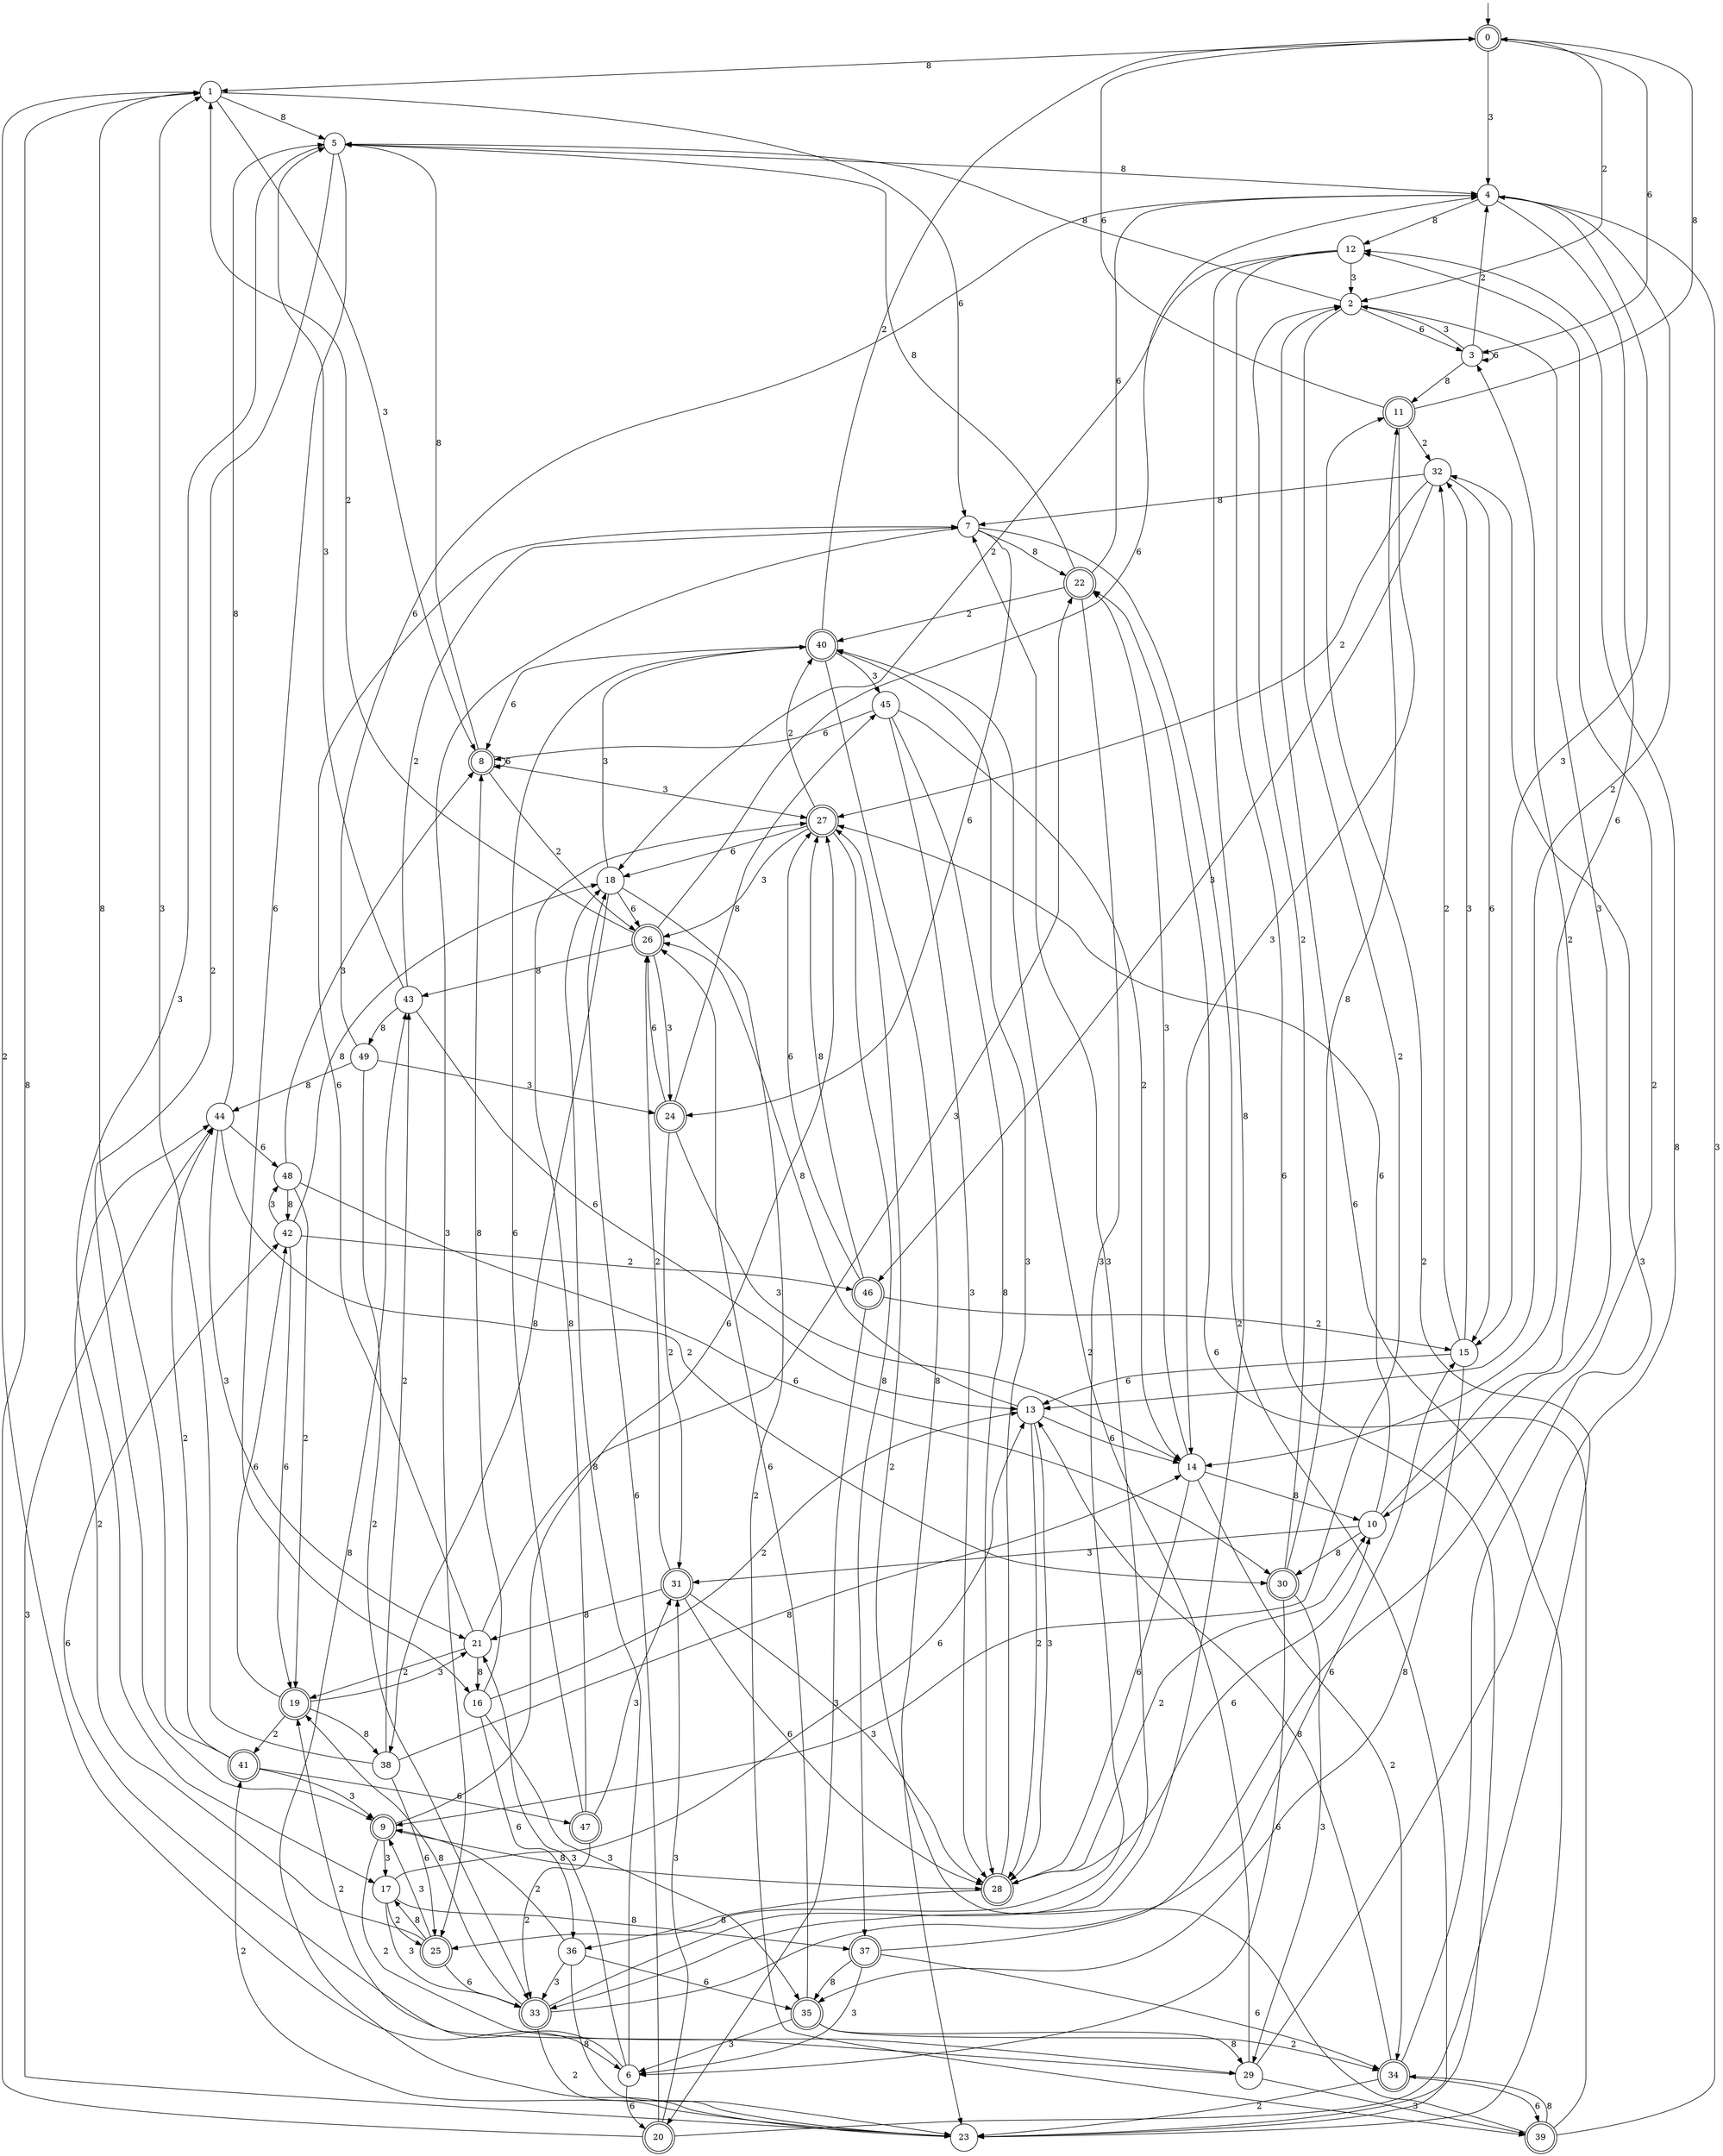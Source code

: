 digraph g {

	s0 [shape="doublecircle" label="0"];
	s1 [shape="circle" label="1"];
	s2 [shape="circle" label="2"];
	s3 [shape="circle" label="3"];
	s4 [shape="circle" label="4"];
	s5 [shape="circle" label="5"];
	s6 [shape="circle" label="6"];
	s7 [shape="circle" label="7"];
	s8 [shape="doublecircle" label="8"];
	s9 [shape="doublecircle" label="9"];
	s10 [shape="circle" label="10"];
	s11 [shape="doublecircle" label="11"];
	s12 [shape="circle" label="12"];
	s13 [shape="circle" label="13"];
	s14 [shape="circle" label="14"];
	s15 [shape="circle" label="15"];
	s16 [shape="circle" label="16"];
	s17 [shape="circle" label="17"];
	s18 [shape="circle" label="18"];
	s19 [shape="doublecircle" label="19"];
	s20 [shape="doublecircle" label="20"];
	s21 [shape="circle" label="21"];
	s22 [shape="doublecircle" label="22"];
	s23 [shape="circle" label="23"];
	s24 [shape="doublecircle" label="24"];
	s25 [shape="doublecircle" label="25"];
	s26 [shape="doublecircle" label="26"];
	s27 [shape="doublecircle" label="27"];
	s28 [shape="doublecircle" label="28"];
	s29 [shape="circle" label="29"];
	s30 [shape="doublecircle" label="30"];
	s31 [shape="doublecircle" label="31"];
	s32 [shape="circle" label="32"];
	s33 [shape="doublecircle" label="33"];
	s34 [shape="doublecircle" label="34"];
	s35 [shape="doublecircle" label="35"];
	s36 [shape="circle" label="36"];
	s37 [shape="doublecircle" label="37"];
	s38 [shape="circle" label="38"];
	s39 [shape="doublecircle" label="39"];
	s40 [shape="doublecircle" label="40"];
	s41 [shape="doublecircle" label="41"];
	s42 [shape="circle" label="42"];
	s43 [shape="circle" label="43"];
	s44 [shape="circle" label="44"];
	s45 [shape="circle" label="45"];
	s46 [shape="doublecircle" label="46"];
	s47 [shape="doublecircle" label="47"];
	s48 [shape="circle" label="48"];
	s49 [shape="circle" label="49"];
	s0 -> s1 [label="8"];
	s0 -> s2 [label="2"];
	s0 -> s3 [label="6"];
	s0 -> s4 [label="3"];
	s1 -> s5 [label="8"];
	s1 -> s6 [label="2"];
	s1 -> s7 [label="6"];
	s1 -> s8 [label="3"];
	s2 -> s5 [label="8"];
	s2 -> s9 [label="2"];
	s2 -> s3 [label="6"];
	s2 -> s10 [label="3"];
	s3 -> s11 [label="8"];
	s3 -> s4 [label="2"];
	s3 -> s3 [label="6"];
	s3 -> s2 [label="3"];
	s4 -> s12 [label="8"];
	s4 -> s13 [label="2"];
	s4 -> s14 [label="6"];
	s4 -> s15 [label="3"];
	s5 -> s4 [label="8"];
	s5 -> s9 [label="2"];
	s5 -> s16 [label="6"];
	s5 -> s17 [label="3"];
	s6 -> s18 [label="8"];
	s6 -> s19 [label="2"];
	s6 -> s20 [label="6"];
	s6 -> s21 [label="3"];
	s7 -> s22 [label="8"];
	s7 -> s23 [label="2"];
	s7 -> s24 [label="6"];
	s7 -> s25 [label="3"];
	s8 -> s5 [label="8"];
	s8 -> s26 [label="2"];
	s8 -> s8 [label="6"];
	s8 -> s27 [label="3"];
	s9 -> s28 [label="8"];
	s9 -> s29 [label="2"];
	s9 -> s27 [label="6"];
	s9 -> s17 [label="3"];
	s10 -> s30 [label="8"];
	s10 -> s3 [label="2"];
	s10 -> s27 [label="6"];
	s10 -> s31 [label="3"];
	s11 -> s0 [label="8"];
	s11 -> s32 [label="2"];
	s11 -> s0 [label="6"];
	s11 -> s14 [label="3"];
	s12 -> s33 [label="8"];
	s12 -> s18 [label="2"];
	s12 -> s23 [label="6"];
	s12 -> s2 [label="3"];
	s13 -> s26 [label="8"];
	s13 -> s28 [label="2"];
	s13 -> s14 [label="6"];
	s13 -> s28 [label="3"];
	s14 -> s10 [label="8"];
	s14 -> s34 [label="2"];
	s14 -> s28 [label="6"];
	s14 -> s22 [label="3"];
	s15 -> s35 [label="8"];
	s15 -> s32 [label="2"];
	s15 -> s13 [label="6"];
	s15 -> s32 [label="3"];
	s16 -> s8 [label="8"];
	s16 -> s13 [label="2"];
	s16 -> s36 [label="6"];
	s16 -> s35 [label="3"];
	s17 -> s37 [label="8"];
	s17 -> s25 [label="2"];
	s17 -> s13 [label="6"];
	s17 -> s33 [label="3"];
	s18 -> s38 [label="8"];
	s18 -> s39 [label="2"];
	s18 -> s26 [label="6"];
	s18 -> s40 [label="3"];
	s19 -> s38 [label="8"];
	s19 -> s41 [label="2"];
	s19 -> s42 [label="6"];
	s19 -> s21 [label="3"];
	s20 -> s1 [label="8"];
	s20 -> s11 [label="2"];
	s20 -> s18 [label="6"];
	s20 -> s31 [label="3"];
	s21 -> s16 [label="8"];
	s21 -> s19 [label="2"];
	s21 -> s7 [label="6"];
	s21 -> s22 [label="3"];
	s22 -> s5 [label="8"];
	s22 -> s40 [label="2"];
	s22 -> s4 [label="6"];
	s22 -> s25 [label="3"];
	s23 -> s43 [label="8"];
	s23 -> s41 [label="2"];
	s23 -> s2 [label="6"];
	s23 -> s44 [label="3"];
	s24 -> s45 [label="8"];
	s24 -> s31 [label="2"];
	s24 -> s26 [label="6"];
	s24 -> s14 [label="3"];
	s25 -> s17 [label="8"];
	s25 -> s44 [label="2"];
	s25 -> s33 [label="6"];
	s25 -> s9 [label="3"];
	s26 -> s43 [label="8"];
	s26 -> s1 [label="2"];
	s26 -> s4 [label="6"];
	s26 -> s24 [label="3"];
	s27 -> s37 [label="8"];
	s27 -> s40 [label="2"];
	s27 -> s18 [label="6"];
	s27 -> s26 [label="3"];
	s28 -> s36 [label="8"];
	s28 -> s10 [label="2"];
	s28 -> s10 [label="6"];
	s28 -> s40 [label="3"];
	s29 -> s12 [label="8"];
	s29 -> s40 [label="2"];
	s29 -> s42 [label="6"];
	s29 -> s39 [label="3"];
	s30 -> s11 [label="8"];
	s30 -> s2 [label="2"];
	s30 -> s6 [label="6"];
	s30 -> s29 [label="3"];
	s31 -> s21 [label="8"];
	s31 -> s26 [label="2"];
	s31 -> s28 [label="6"];
	s31 -> s28 [label="3"];
	s32 -> s7 [label="8"];
	s32 -> s27 [label="2"];
	s32 -> s15 [label="6"];
	s32 -> s46 [label="3"];
	s33 -> s19 [label="8"];
	s33 -> s23 [label="2"];
	s33 -> s15 [label="6"];
	s33 -> s7 [label="3"];
	s34 -> s13 [label="8"];
	s34 -> s23 [label="2"];
	s34 -> s39 [label="6"];
	s34 -> s32 [label="3"];
	s35 -> s29 [label="8"];
	s35 -> s34 [label="2"];
	s35 -> s26 [label="6"];
	s35 -> s6 [label="3"];
	s36 -> s23 [label="8"];
	s36 -> s9 [label="2"];
	s36 -> s35 [label="6"];
	s36 -> s33 [label="3"];
	s37 -> s35 [label="8"];
	s37 -> s12 [label="2"];
	s37 -> s34 [label="6"];
	s37 -> s6 [label="3"];
	s38 -> s14 [label="8"];
	s38 -> s43 [label="2"];
	s38 -> s25 [label="6"];
	s38 -> s1 [label="3"];
	s39 -> s34 [label="8"];
	s39 -> s27 [label="2"];
	s39 -> s22 [label="6"];
	s39 -> s4 [label="3"];
	s40 -> s23 [label="8"];
	s40 -> s0 [label="2"];
	s40 -> s8 [label="6"];
	s40 -> s45 [label="3"];
	s41 -> s1 [label="8"];
	s41 -> s44 [label="2"];
	s41 -> s47 [label="6"];
	s41 -> s9 [label="3"];
	s42 -> s18 [label="8"];
	s42 -> s46 [label="2"];
	s42 -> s19 [label="6"];
	s42 -> s48 [label="3"];
	s43 -> s49 [label="8"];
	s43 -> s7 [label="2"];
	s43 -> s13 [label="6"];
	s43 -> s5 [label="3"];
	s44 -> s5 [label="8"];
	s44 -> s30 [label="2"];
	s44 -> s48 [label="6"];
	s44 -> s21 [label="3"];
	s45 -> s28 [label="8"];
	s45 -> s14 [label="2"];
	s45 -> s8 [label="6"];
	s45 -> s28 [label="3"];
	s46 -> s27 [label="8"];
	s46 -> s15 [label="2"];
	s46 -> s27 [label="6"];
	s46 -> s20 [label="3"];
	s47 -> s27 [label="8"];
	s47 -> s33 [label="2"];
	s47 -> s40 [label="6"];
	s47 -> s31 [label="3"];
	s48 -> s42 [label="8"];
	s48 -> s19 [label="2"];
	s48 -> s30 [label="6"];
	s48 -> s8 [label="3"];
	s49 -> s44 [label="8"];
	s49 -> s33 [label="2"];
	s49 -> s4 [label="6"];
	s49 -> s24 [label="3"];

__start0 [label="" shape="none" width="0" height="0"];
__start0 -> s0;

}
